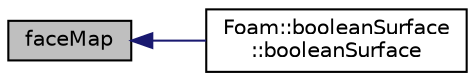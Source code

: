 digraph "faceMap"
{
  bgcolor="transparent";
  edge [fontname="Helvetica",fontsize="10",labelfontname="Helvetica",labelfontsize="10"];
  node [fontname="Helvetica",fontsize="10",shape=record];
  rankdir="LR";
  Node1 [label="faceMap",height=0.2,width=0.4,color="black", fillcolor="grey75", style="filled", fontcolor="black"];
  Node1 -> Node2 [dir="back",color="midnightblue",fontsize="10",style="solid",fontname="Helvetica"];
  Node2 [label="Foam::booleanSurface\l::booleanSurface",height=0.2,width=0.4,color="black",URL="$a00149.html#a88e679563079efe444d5005b5d5e0716",tooltip="Construct from surfaces and face labels to keep. "];
}
